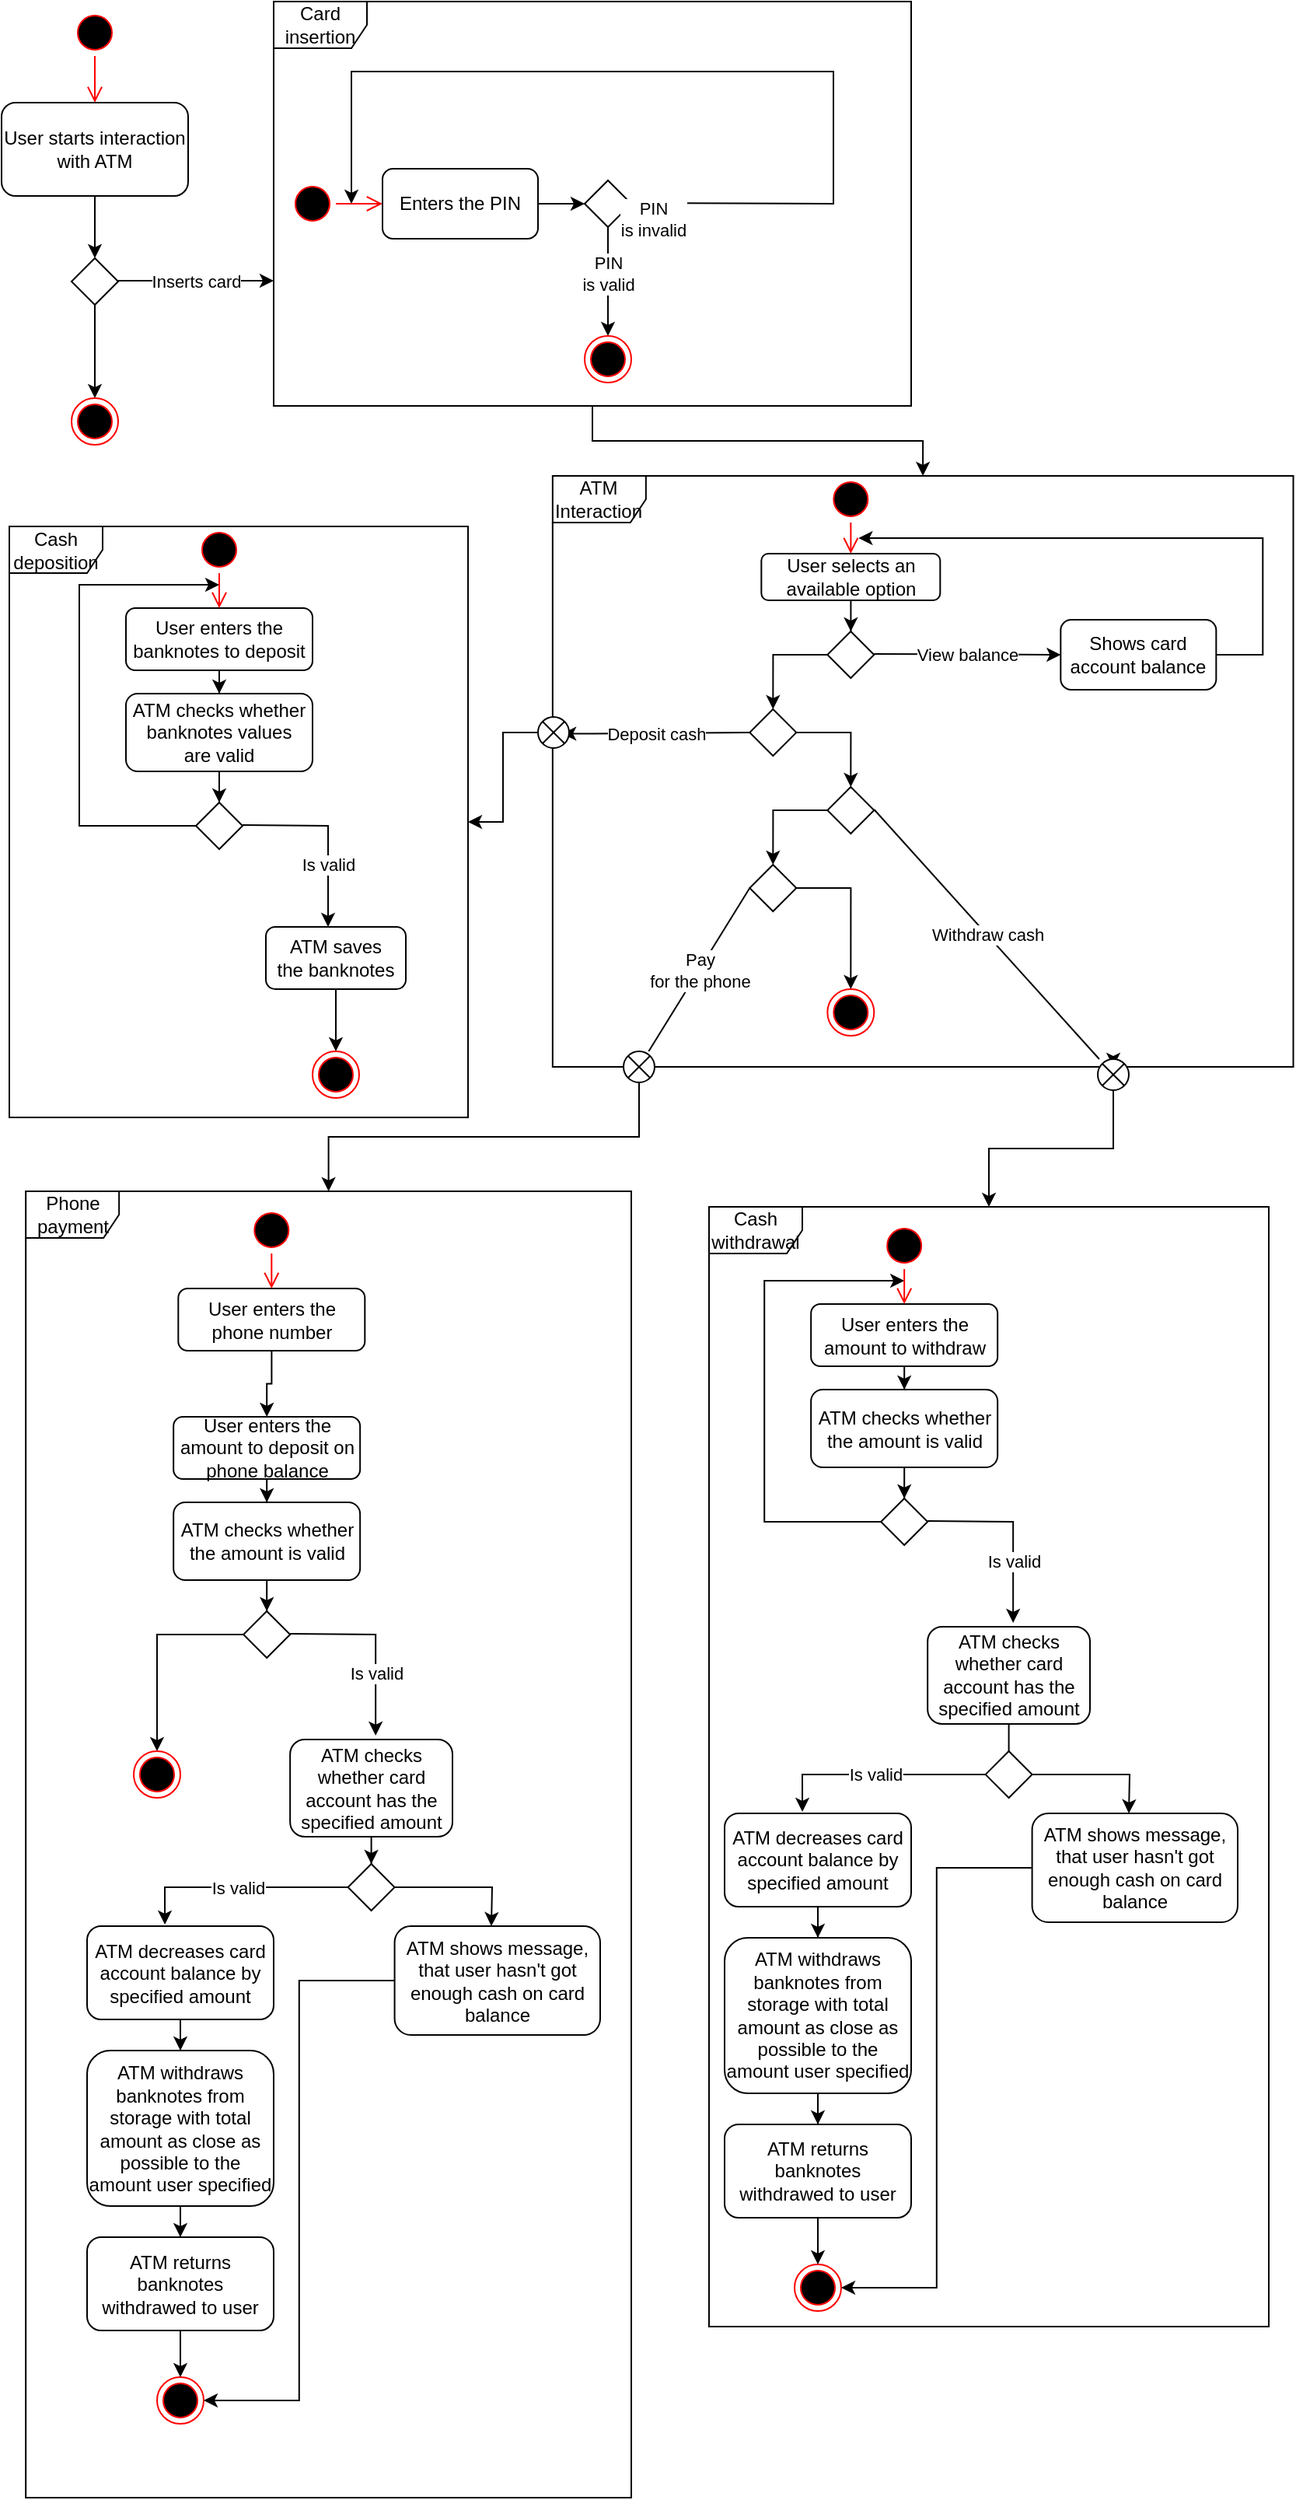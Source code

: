 <mxfile version="16.6.6" type="device"><diagram id="AsfFj92y1ho5eyTnemOT" name="Page-1"><mxGraphModel dx="1703" dy="710" grid="1" gridSize="10" guides="1" tooltips="1" connect="1" arrows="1" fold="1" page="1" pageScale="1" pageWidth="850" pageHeight="1100" math="0" shadow="0"><root><mxCell id="0"/><mxCell id="1" parent="0"/><mxCell id="QfRnC5YyouVNi_Jp2lwC-2" value="" style="ellipse;html=1;shape=startState;fillColor=#000000;strokeColor=#ff0000;" vertex="1" parent="1"><mxGeometry x="50" y="40" width="30" height="30" as="geometry"/></mxCell><mxCell id="QfRnC5YyouVNi_Jp2lwC-3" value="" style="edgeStyle=orthogonalEdgeStyle;html=1;verticalAlign=bottom;endArrow=open;endSize=8;strokeColor=#ff0000;rounded=0;" edge="1" source="QfRnC5YyouVNi_Jp2lwC-2" parent="1"><mxGeometry relative="1" as="geometry"><mxPoint x="65" y="100" as="targetPoint"/></mxGeometry></mxCell><mxCell id="QfRnC5YyouVNi_Jp2lwC-10" style="edgeStyle=orthogonalEdgeStyle;rounded=0;orthogonalLoop=1;jettySize=auto;html=1;entryX=0.5;entryY=0;entryDx=0;entryDy=0;" edge="1" parent="1" source="QfRnC5YyouVNi_Jp2lwC-5" target="QfRnC5YyouVNi_Jp2lwC-8"><mxGeometry relative="1" as="geometry"><mxPoint x="90" y="180" as="targetPoint"/></mxGeometry></mxCell><mxCell id="QfRnC5YyouVNi_Jp2lwC-5" value="User starts interaction with ATM" style="rounded=1;whiteSpace=wrap;html=1;" vertex="1" parent="1"><mxGeometry x="5" y="100" width="120" height="60" as="geometry"/></mxCell><mxCell id="QfRnC5YyouVNi_Jp2lwC-8" value="" style="rhombus;whiteSpace=wrap;html=1;" vertex="1" parent="1"><mxGeometry x="50" y="200" width="30" height="30" as="geometry"/></mxCell><mxCell id="QfRnC5YyouVNi_Jp2lwC-11" value="" style="endArrow=classic;html=1;rounded=0;" edge="1" parent="1"><mxGeometry relative="1" as="geometry"><mxPoint x="80" y="214.5" as="sourcePoint"/><mxPoint x="180" y="214.5" as="targetPoint"/></mxGeometry></mxCell><mxCell id="QfRnC5YyouVNi_Jp2lwC-12" value="&lt;div&gt;Inserts card&lt;/div&gt;" style="edgeLabel;resizable=0;html=1;align=center;verticalAlign=middle;" connectable="0" vertex="1" parent="QfRnC5YyouVNi_Jp2lwC-11"><mxGeometry relative="1" as="geometry"/></mxCell><mxCell id="QfRnC5YyouVNi_Jp2lwC-15" value="" style="endArrow=classic;html=1;rounded=0;exitX=0.5;exitY=1;exitDx=0;exitDy=0;" edge="1" parent="1" source="QfRnC5YyouVNi_Jp2lwC-8"><mxGeometry relative="1" as="geometry"><mxPoint x="280" y="300" as="sourcePoint"/><mxPoint x="65" y="290" as="targetPoint"/></mxGeometry></mxCell><mxCell id="QfRnC5YyouVNi_Jp2lwC-17" value="" style="ellipse;html=1;shape=endState;fillColor=#000000;strokeColor=#ff0000;" vertex="1" parent="1"><mxGeometry x="50" y="290" width="30" height="30" as="geometry"/></mxCell><mxCell id="QfRnC5YyouVNi_Jp2lwC-181" style="edgeStyle=orthogonalEdgeStyle;rounded=0;orthogonalLoop=1;jettySize=auto;html=1;" edge="1" parent="1" source="QfRnC5YyouVNi_Jp2lwC-18" target="QfRnC5YyouVNi_Jp2lwC-180"><mxGeometry relative="1" as="geometry"/></mxCell><mxCell id="QfRnC5YyouVNi_Jp2lwC-18" value="Card insertion" style="shape=umlFrame;whiteSpace=wrap;html=1;" vertex="1" parent="1"><mxGeometry x="180" y="35" width="410" height="260" as="geometry"/></mxCell><mxCell id="QfRnC5YyouVNi_Jp2lwC-22" value="" style="ellipse;html=1;shape=startState;fillColor=#000000;strokeColor=#ff0000;" vertex="1" parent="1"><mxGeometry x="190" y="150" width="30" height="30" as="geometry"/></mxCell><mxCell id="QfRnC5YyouVNi_Jp2lwC-23" value="" style="edgeStyle=orthogonalEdgeStyle;html=1;verticalAlign=bottom;endArrow=open;endSize=8;strokeColor=#ff0000;rounded=0;" edge="1" source="QfRnC5YyouVNi_Jp2lwC-22" parent="1"><mxGeometry relative="1" as="geometry"><mxPoint x="250" y="165" as="targetPoint"/></mxGeometry></mxCell><mxCell id="QfRnC5YyouVNi_Jp2lwC-27" style="edgeStyle=orthogonalEdgeStyle;rounded=0;orthogonalLoop=1;jettySize=auto;html=1;entryX=0;entryY=0.5;entryDx=0;entryDy=0;" edge="1" parent="1" source="QfRnC5YyouVNi_Jp2lwC-24" target="QfRnC5YyouVNi_Jp2lwC-26"><mxGeometry relative="1" as="geometry"/></mxCell><mxCell id="QfRnC5YyouVNi_Jp2lwC-24" value="Enters the PIN" style="rounded=1;whiteSpace=wrap;html=1;" vertex="1" parent="1"><mxGeometry x="250" y="142.5" width="100" height="45" as="geometry"/></mxCell><mxCell id="QfRnC5YyouVNi_Jp2lwC-26" value="" style="rhombus;whiteSpace=wrap;html=1;" vertex="1" parent="1"><mxGeometry x="380" y="150" width="30" height="30" as="geometry"/></mxCell><mxCell id="QfRnC5YyouVNi_Jp2lwC-29" value="" style="endArrow=classic;html=1;rounded=0;" edge="1" parent="1"><mxGeometry relative="1" as="geometry"><mxPoint x="410" y="164.5" as="sourcePoint"/><mxPoint x="230" y="165" as="targetPoint"/><Array as="points"><mxPoint x="540" y="165"/><mxPoint x="540" y="80"/><mxPoint x="230" y="80"/></Array></mxGeometry></mxCell><mxCell id="QfRnC5YyouVNi_Jp2lwC-30" value="&lt;div&gt;PIN&lt;/div&gt;&lt;div&gt;is invalid&lt;br&gt;&lt;/div&gt;" style="edgeLabel;resizable=0;html=1;align=center;verticalAlign=middle;" connectable="0" vertex="1" parent="QfRnC5YyouVNi_Jp2lwC-29"><mxGeometry relative="1" as="geometry"><mxPoint x="-26" y="95" as="offset"/></mxGeometry></mxCell><mxCell id="QfRnC5YyouVNi_Jp2lwC-32" value="" style="endArrow=classic;html=1;rounded=0;exitX=0.5;exitY=1;exitDx=0;exitDy=0;" edge="1" parent="1" source="QfRnC5YyouVNi_Jp2lwC-26"><mxGeometry relative="1" as="geometry"><mxPoint x="280" y="260" as="sourcePoint"/><mxPoint x="395" y="250" as="targetPoint"/></mxGeometry></mxCell><mxCell id="QfRnC5YyouVNi_Jp2lwC-33" value="&lt;div&gt;PIN&lt;/div&gt;&lt;div&gt;is valid&lt;br&gt;&lt;/div&gt;" style="edgeLabel;resizable=0;html=1;align=center;verticalAlign=middle;" connectable="0" vertex="1" parent="QfRnC5YyouVNi_Jp2lwC-32"><mxGeometry relative="1" as="geometry"><mxPoint y="-5" as="offset"/></mxGeometry></mxCell><mxCell id="QfRnC5YyouVNi_Jp2lwC-36" value="" style="ellipse;html=1;shape=endState;fillColor=#000000;strokeColor=#ff0000;" vertex="1" parent="1"><mxGeometry x="380" y="250" width="30" height="30" as="geometry"/></mxCell><mxCell id="QfRnC5YyouVNi_Jp2lwC-41" style="edgeStyle=orthogonalEdgeStyle;rounded=0;orthogonalLoop=1;jettySize=auto;html=1;" edge="1" parent="1" source="QfRnC5YyouVNi_Jp2lwC-37" target="QfRnC5YyouVNi_Jp2lwC-40"><mxGeometry relative="1" as="geometry"/></mxCell><mxCell id="QfRnC5YyouVNi_Jp2lwC-37" value="User selects an available option" style="rounded=1;whiteSpace=wrap;html=1;" vertex="1" parent="1"><mxGeometry x="493.66" y="390" width="115" height="30" as="geometry"/></mxCell><mxCell id="QfRnC5YyouVNi_Jp2lwC-47" style="edgeStyle=orthogonalEdgeStyle;rounded=0;orthogonalLoop=1;jettySize=auto;html=1;entryX=0.5;entryY=0;entryDx=0;entryDy=0;" edge="1" parent="1" source="QfRnC5YyouVNi_Jp2lwC-40" target="QfRnC5YyouVNi_Jp2lwC-45"><mxGeometry relative="1" as="geometry"/></mxCell><mxCell id="QfRnC5YyouVNi_Jp2lwC-40" value="" style="rhombus;whiteSpace=wrap;html=1;" vertex="1" parent="1"><mxGeometry x="536.16" y="440" width="30" height="30" as="geometry"/></mxCell><mxCell id="QfRnC5YyouVNi_Jp2lwC-43" value="" style="endArrow=classic;html=1;rounded=0;" edge="1" parent="1"><mxGeometry relative="1" as="geometry"><mxPoint x="566.16" y="454.5" as="sourcePoint"/><mxPoint x="686.16" y="455" as="targetPoint"/></mxGeometry></mxCell><mxCell id="QfRnC5YyouVNi_Jp2lwC-44" value="View balance" style="edgeLabel;resizable=0;html=1;align=center;verticalAlign=middle;" connectable="0" vertex="1" parent="QfRnC5YyouVNi_Jp2lwC-43"><mxGeometry relative="1" as="geometry"/></mxCell><mxCell id="QfRnC5YyouVNi_Jp2lwC-51" style="edgeStyle=orthogonalEdgeStyle;rounded=0;orthogonalLoop=1;jettySize=auto;html=1;entryX=0.5;entryY=0;entryDx=0;entryDy=0;" edge="1" parent="1" source="QfRnC5YyouVNi_Jp2lwC-45" target="QfRnC5YyouVNi_Jp2lwC-50"><mxGeometry relative="1" as="geometry"/></mxCell><mxCell id="QfRnC5YyouVNi_Jp2lwC-45" value="" style="rhombus;whiteSpace=wrap;html=1;" vertex="1" parent="1"><mxGeometry x="486.16" y="490" width="30" height="30" as="geometry"/></mxCell><mxCell id="QfRnC5YyouVNi_Jp2lwC-48" value="" style="endArrow=classic;html=1;rounded=0;exitX=0;exitY=0.5;exitDx=0;exitDy=0;entryX=1.015;entryY=0.193;entryDx=0;entryDy=0;entryPerimeter=0;" edge="1" parent="1" source="QfRnC5YyouVNi_Jp2lwC-45"><mxGeometry relative="1" as="geometry"><mxPoint x="566.16" y="560" as="sourcePoint"/><mxPoint x="365.585" y="505.84" as="targetPoint"/></mxGeometry></mxCell><mxCell id="QfRnC5YyouVNi_Jp2lwC-49" value="Deposit cash" style="edgeLabel;resizable=0;html=1;align=center;verticalAlign=middle;" connectable="0" vertex="1" parent="QfRnC5YyouVNi_Jp2lwC-48"><mxGeometry relative="1" as="geometry"><mxPoint as="offset"/></mxGeometry></mxCell><mxCell id="QfRnC5YyouVNi_Jp2lwC-55" style="edgeStyle=orthogonalEdgeStyle;rounded=0;orthogonalLoop=1;jettySize=auto;html=1;entryX=0.5;entryY=0;entryDx=0;entryDy=0;" edge="1" parent="1" source="QfRnC5YyouVNi_Jp2lwC-50" target="QfRnC5YyouVNi_Jp2lwC-54"><mxGeometry relative="1" as="geometry"/></mxCell><mxCell id="QfRnC5YyouVNi_Jp2lwC-50" value="" style="rhombus;whiteSpace=wrap;html=1;" vertex="1" parent="1"><mxGeometry x="536.16" y="540" width="30" height="30" as="geometry"/></mxCell><mxCell id="QfRnC5YyouVNi_Jp2lwC-52" value="" style="endArrow=classic;html=1;rounded=0;startArrow=none;" edge="1" parent="1" source="QfRnC5YyouVNi_Jp2lwC-191"><mxGeometry relative="1" as="geometry"><mxPoint x="566.16" y="554.5" as="sourcePoint"/><mxPoint x="720" y="720" as="targetPoint"/></mxGeometry></mxCell><mxCell id="QfRnC5YyouVNi_Jp2lwC-60" style="edgeStyle=orthogonalEdgeStyle;rounded=0;orthogonalLoop=1;jettySize=auto;html=1;entryX=0.5;entryY=0;entryDx=0;entryDy=0;" edge="1" parent="1" source="QfRnC5YyouVNi_Jp2lwC-54" target="QfRnC5YyouVNi_Jp2lwC-58"><mxGeometry relative="1" as="geometry"/></mxCell><mxCell id="QfRnC5YyouVNi_Jp2lwC-54" value="" style="rhombus;whiteSpace=wrap;html=1;" vertex="1" parent="1"><mxGeometry x="486.16" y="590" width="30" height="30" as="geometry"/></mxCell><mxCell id="QfRnC5YyouVNi_Jp2lwC-56" value="" style="endArrow=classic;html=1;rounded=0;exitX=0;exitY=0.5;exitDx=0;exitDy=0;startArrow=none;" edge="1" parent="1" source="QfRnC5YyouVNi_Jp2lwC-185"><mxGeometry relative="1" as="geometry"><mxPoint x="566.16" y="640" as="sourcePoint"/><mxPoint x="416.16" y="720" as="targetPoint"/></mxGeometry></mxCell><mxCell id="QfRnC5YyouVNi_Jp2lwC-58" value="" style="ellipse;html=1;shape=endState;fillColor=#000000;strokeColor=#ff0000;" vertex="1" parent="1"><mxGeometry x="536.16" y="670" width="30" height="30" as="geometry"/></mxCell><mxCell id="QfRnC5YyouVNi_Jp2lwC-62" style="edgeStyle=orthogonalEdgeStyle;rounded=0;orthogonalLoop=1;jettySize=auto;html=1;" edge="1" parent="1" source="QfRnC5YyouVNi_Jp2lwC-61"><mxGeometry relative="1" as="geometry"><mxPoint x="556.16" y="380" as="targetPoint"/><Array as="points"><mxPoint x="816.16" y="455"/><mxPoint x="816.16" y="380"/></Array></mxGeometry></mxCell><mxCell id="QfRnC5YyouVNi_Jp2lwC-61" value="&lt;div&gt;Shows card &lt;br&gt;&lt;/div&gt;&lt;div&gt;account balance&lt;br&gt;&lt;/div&gt;" style="rounded=1;whiteSpace=wrap;html=1;" vertex="1" parent="1"><mxGeometry x="686.16" y="432.5" width="100" height="45" as="geometry"/></mxCell><mxCell id="QfRnC5YyouVNi_Jp2lwC-66" style="edgeStyle=orthogonalEdgeStyle;rounded=0;orthogonalLoop=1;jettySize=auto;html=1;entryX=0.5;entryY=0;entryDx=0;entryDy=0;" edge="1" parent="1" source="QfRnC5YyouVNi_Jp2lwC-64" target="QfRnC5YyouVNi_Jp2lwC-65"><mxGeometry relative="1" as="geometry"/></mxCell><mxCell id="QfRnC5YyouVNi_Jp2lwC-64" value="&lt;div&gt;User enters the banknotes to deposit&lt;br&gt;&lt;/div&gt;" style="rounded=1;whiteSpace=wrap;html=1;" vertex="1" parent="1"><mxGeometry x="85" y="425" width="120" height="40" as="geometry"/></mxCell><mxCell id="QfRnC5YyouVNi_Jp2lwC-70" style="edgeStyle=orthogonalEdgeStyle;rounded=0;orthogonalLoop=1;jettySize=auto;html=1;entryX=0.5;entryY=0;entryDx=0;entryDy=0;" edge="1" parent="1" source="QfRnC5YyouVNi_Jp2lwC-65" target="QfRnC5YyouVNi_Jp2lwC-69"><mxGeometry relative="1" as="geometry"/></mxCell><mxCell id="QfRnC5YyouVNi_Jp2lwC-65" value="&lt;div&gt;ATM checks whether&lt;/div&gt;&lt;div&gt;banknotes values&lt;/div&gt;&lt;div&gt;are valid&lt;br&gt;&lt;/div&gt;" style="rounded=1;whiteSpace=wrap;html=1;" vertex="1" parent="1"><mxGeometry x="85" y="480" width="120" height="50" as="geometry"/></mxCell><mxCell id="QfRnC5YyouVNi_Jp2lwC-77" style="edgeStyle=orthogonalEdgeStyle;rounded=0;orthogonalLoop=1;jettySize=auto;html=1;" edge="1" parent="1" source="QfRnC5YyouVNi_Jp2lwC-69"><mxGeometry relative="1" as="geometry"><mxPoint x="145" y="410" as="targetPoint"/><Array as="points"><mxPoint x="55" y="565"/><mxPoint x="55" y="410"/></Array></mxGeometry></mxCell><mxCell id="QfRnC5YyouVNi_Jp2lwC-69" value="" style="rhombus;whiteSpace=wrap;html=1;" vertex="1" parent="1"><mxGeometry x="130" y="550" width="30" height="30" as="geometry"/></mxCell><mxCell id="QfRnC5YyouVNi_Jp2lwC-71" value="" style="endArrow=classic;html=1;rounded=0;" edge="1" parent="1"><mxGeometry relative="1" as="geometry"><mxPoint x="160" y="564.5" as="sourcePoint"/><mxPoint x="215" y="630" as="targetPoint"/><Array as="points"><mxPoint x="215" y="565"/></Array></mxGeometry></mxCell><mxCell id="QfRnC5YyouVNi_Jp2lwC-72" value="Is valid" style="edgeLabel;resizable=0;html=1;align=center;verticalAlign=middle;" connectable="0" vertex="1" parent="QfRnC5YyouVNi_Jp2lwC-71"><mxGeometry relative="1" as="geometry"><mxPoint y="20" as="offset"/></mxGeometry></mxCell><mxCell id="QfRnC5YyouVNi_Jp2lwC-73" value="" style="ellipse;html=1;shape=startState;fillColor=#000000;strokeColor=#ff0000;" vertex="1" parent="1"><mxGeometry x="130" y="372.5" width="30" height="30" as="geometry"/></mxCell><mxCell id="QfRnC5YyouVNi_Jp2lwC-74" value="" style="edgeStyle=orthogonalEdgeStyle;html=1;verticalAlign=bottom;endArrow=open;endSize=8;strokeColor=#ff0000;rounded=0;entryX=0.5;entryY=0;entryDx=0;entryDy=0;" edge="1" source="QfRnC5YyouVNi_Jp2lwC-73" parent="1" target="QfRnC5YyouVNi_Jp2lwC-64"><mxGeometry relative="1" as="geometry"><mxPoint x="145" y="400" as="targetPoint"/></mxGeometry></mxCell><mxCell id="QfRnC5YyouVNi_Jp2lwC-81" style="edgeStyle=orthogonalEdgeStyle;rounded=0;orthogonalLoop=1;jettySize=auto;html=1;entryX=0.5;entryY=0;entryDx=0;entryDy=0;" edge="1" parent="1" source="QfRnC5YyouVNi_Jp2lwC-79" target="QfRnC5YyouVNi_Jp2lwC-80"><mxGeometry relative="1" as="geometry"/></mxCell><mxCell id="QfRnC5YyouVNi_Jp2lwC-79" value="&lt;div&gt;ATM saves&lt;/div&gt;&lt;div&gt;the banknotes&lt;br&gt;&lt;/div&gt;" style="rounded=1;whiteSpace=wrap;html=1;" vertex="1" parent="1"><mxGeometry x="175" y="630" width="90" height="40" as="geometry"/></mxCell><mxCell id="QfRnC5YyouVNi_Jp2lwC-80" value="" style="ellipse;html=1;shape=endState;fillColor=#000000;strokeColor=#ff0000;" vertex="1" parent="1"><mxGeometry x="205" y="710" width="30" height="30" as="geometry"/></mxCell><mxCell id="QfRnC5YyouVNi_Jp2lwC-82" value="Cash deposition" style="shape=umlFrame;whiteSpace=wrap;html=1;" vertex="1" parent="1"><mxGeometry x="10" y="372.5" width="295" height="380" as="geometry"/></mxCell><mxCell id="QfRnC5YyouVNi_Jp2lwC-89" style="edgeStyle=orthogonalEdgeStyle;rounded=0;orthogonalLoop=1;jettySize=auto;html=1;entryX=0.5;entryY=0;entryDx=0;entryDy=0;" edge="1" source="QfRnC5YyouVNi_Jp2lwC-90" target="QfRnC5YyouVNi_Jp2lwC-92" parent="1"><mxGeometry relative="1" as="geometry"/></mxCell><mxCell id="QfRnC5YyouVNi_Jp2lwC-90" value="&lt;div&gt;User enters the amount to withdraw&lt;br&gt;&lt;/div&gt;" style="rounded=1;whiteSpace=wrap;html=1;" vertex="1" parent="1"><mxGeometry x="525.58" y="872.5" width="120" height="40" as="geometry"/></mxCell><mxCell id="QfRnC5YyouVNi_Jp2lwC-91" style="edgeStyle=orthogonalEdgeStyle;rounded=0;orthogonalLoop=1;jettySize=auto;html=1;entryX=0.5;entryY=0;entryDx=0;entryDy=0;" edge="1" source="QfRnC5YyouVNi_Jp2lwC-92" target="QfRnC5YyouVNi_Jp2lwC-94" parent="1"><mxGeometry relative="1" as="geometry"/></mxCell><mxCell id="QfRnC5YyouVNi_Jp2lwC-92" value="&lt;div&gt;ATM checks whether&lt;/div&gt;&lt;div&gt;the amount is valid&lt;br&gt;&lt;/div&gt;" style="rounded=1;whiteSpace=wrap;html=1;" vertex="1" parent="1"><mxGeometry x="525.58" y="927.5" width="120" height="50" as="geometry"/></mxCell><mxCell id="QfRnC5YyouVNi_Jp2lwC-93" style="edgeStyle=orthogonalEdgeStyle;rounded=0;orthogonalLoop=1;jettySize=auto;html=1;" edge="1" source="QfRnC5YyouVNi_Jp2lwC-94" parent="1"><mxGeometry relative="1" as="geometry"><mxPoint x="585.58" y="857.5" as="targetPoint"/><Array as="points"><mxPoint x="495.58" y="1012.5"/><mxPoint x="495.58" y="857.5"/></Array></mxGeometry></mxCell><mxCell id="QfRnC5YyouVNi_Jp2lwC-94" value="" style="rhombus;whiteSpace=wrap;html=1;" vertex="1" parent="1"><mxGeometry x="570.58" y="997.5" width="30" height="30" as="geometry"/></mxCell><mxCell id="QfRnC5YyouVNi_Jp2lwC-95" value="" style="endArrow=classic;html=1;rounded=0;" edge="1" parent="1"><mxGeometry relative="1" as="geometry"><mxPoint x="600.58" y="1012" as="sourcePoint"/><mxPoint x="655.58" y="1077.5" as="targetPoint"/><Array as="points"><mxPoint x="655.58" y="1012.5"/></Array></mxGeometry></mxCell><mxCell id="QfRnC5YyouVNi_Jp2lwC-96" value="Is valid" style="edgeLabel;resizable=0;html=1;align=center;verticalAlign=middle;" connectable="0" vertex="1" parent="QfRnC5YyouVNi_Jp2lwC-95"><mxGeometry relative="1" as="geometry"><mxPoint y="20" as="offset"/></mxGeometry></mxCell><mxCell id="QfRnC5YyouVNi_Jp2lwC-97" value="" style="ellipse;html=1;shape=startState;fillColor=#000000;strokeColor=#ff0000;" vertex="1" parent="1"><mxGeometry x="570.58" y="820" width="30" height="30" as="geometry"/></mxCell><mxCell id="QfRnC5YyouVNi_Jp2lwC-98" value="" style="edgeStyle=orthogonalEdgeStyle;html=1;verticalAlign=bottom;endArrow=open;endSize=8;strokeColor=#ff0000;rounded=0;entryX=0.5;entryY=0;entryDx=0;entryDy=0;" edge="1" source="QfRnC5YyouVNi_Jp2lwC-97" target="QfRnC5YyouVNi_Jp2lwC-90" parent="1"><mxGeometry relative="1" as="geometry"><mxPoint x="585.58" y="847.5" as="targetPoint"/></mxGeometry></mxCell><mxCell id="QfRnC5YyouVNi_Jp2lwC-106" style="edgeStyle=orthogonalEdgeStyle;rounded=0;orthogonalLoop=1;jettySize=auto;html=1;entryX=0.5;entryY=0;entryDx=0;entryDy=0;" edge="1" parent="1" source="QfRnC5YyouVNi_Jp2lwC-100" target="QfRnC5YyouVNi_Jp2lwC-104"><mxGeometry relative="1" as="geometry"/></mxCell><mxCell id="QfRnC5YyouVNi_Jp2lwC-100" value="&lt;div&gt;ATM checks&lt;/div&gt;&lt;div&gt;whether card account has the specified amount&lt;br&gt;&lt;/div&gt;" style="rounded=1;whiteSpace=wrap;html=1;" vertex="1" parent="1"><mxGeometry x="600.58" y="1080" width="104.42" height="62.5" as="geometry"/></mxCell><mxCell id="QfRnC5YyouVNi_Jp2lwC-101" value="" style="ellipse;html=1;shape=endState;fillColor=#000000;strokeColor=#ff0000;" vertex="1" parent="1"><mxGeometry x="515.0" y="1490" width="30" height="30" as="geometry"/></mxCell><mxCell id="QfRnC5YyouVNi_Jp2lwC-102" value="&lt;div&gt;Cash&lt;/div&gt;&lt;div&gt;withdrawal&lt;br&gt;&lt;/div&gt;" style="shape=umlFrame;whiteSpace=wrap;html=1;" vertex="1" parent="1"><mxGeometry x="460.0" y="810" width="360" height="720" as="geometry"/></mxCell><mxCell id="QfRnC5YyouVNi_Jp2lwC-116" style="edgeStyle=orthogonalEdgeStyle;rounded=0;orthogonalLoop=1;jettySize=auto;html=1;" edge="1" parent="1" source="QfRnC5YyouVNi_Jp2lwC-104"><mxGeometry relative="1" as="geometry"><mxPoint x="730" y="1200" as="targetPoint"/></mxGeometry></mxCell><mxCell id="QfRnC5YyouVNi_Jp2lwC-104" value="" style="rhombus;whiteSpace=wrap;html=1;" vertex="1" parent="1"><mxGeometry x="637.79" y="1160" width="30" height="30" as="geometry"/></mxCell><mxCell id="QfRnC5YyouVNi_Jp2lwC-107" value="" style="endArrow=classic;html=1;rounded=0;exitX=0;exitY=0.5;exitDx=0;exitDy=0;entryX=0.417;entryY=-0.017;entryDx=0;entryDy=0;entryPerimeter=0;" edge="1" parent="1" source="QfRnC5YyouVNi_Jp2lwC-104" target="QfRnC5YyouVNi_Jp2lwC-109"><mxGeometry relative="1" as="geometry"><mxPoint x="390.0" y="1120" as="sourcePoint"/><mxPoint x="520.0" y="1175" as="targetPoint"/><Array as="points"><mxPoint x="520.0" y="1175"/></Array></mxGeometry></mxCell><mxCell id="QfRnC5YyouVNi_Jp2lwC-108" value="&lt;div&gt;Is valid&lt;/div&gt;" style="edgeLabel;resizable=0;html=1;align=center;verticalAlign=middle;" connectable="0" vertex="1" parent="QfRnC5YyouVNi_Jp2lwC-107"><mxGeometry relative="1" as="geometry"/></mxCell><mxCell id="QfRnC5YyouVNi_Jp2lwC-111" style="edgeStyle=orthogonalEdgeStyle;rounded=0;orthogonalLoop=1;jettySize=auto;html=1;" edge="1" parent="1" source="QfRnC5YyouVNi_Jp2lwC-109" target="QfRnC5YyouVNi_Jp2lwC-110"><mxGeometry relative="1" as="geometry"/></mxCell><mxCell id="QfRnC5YyouVNi_Jp2lwC-109" value="ATM decreases card account balance by specified amount" style="rounded=1;whiteSpace=wrap;html=1;" vertex="1" parent="1"><mxGeometry x="470.0" y="1200" width="120" height="60" as="geometry"/></mxCell><mxCell id="QfRnC5YyouVNi_Jp2lwC-114" style="edgeStyle=orthogonalEdgeStyle;rounded=0;orthogonalLoop=1;jettySize=auto;html=1;" edge="1" parent="1" source="QfRnC5YyouVNi_Jp2lwC-110" target="QfRnC5YyouVNi_Jp2lwC-113"><mxGeometry relative="1" as="geometry"/></mxCell><mxCell id="QfRnC5YyouVNi_Jp2lwC-110" value="ATM withdraws banknotes from storage with total amount as close as possible to the amount user specified" style="rounded=1;whiteSpace=wrap;html=1;" vertex="1" parent="1"><mxGeometry x="470.0" y="1280" width="120" height="100" as="geometry"/></mxCell><mxCell id="QfRnC5YyouVNi_Jp2lwC-115" style="edgeStyle=orthogonalEdgeStyle;rounded=0;orthogonalLoop=1;jettySize=auto;html=1;entryX=0.5;entryY=0;entryDx=0;entryDy=0;" edge="1" parent="1" source="QfRnC5YyouVNi_Jp2lwC-113" target="QfRnC5YyouVNi_Jp2lwC-101"><mxGeometry relative="1" as="geometry"/></mxCell><mxCell id="QfRnC5YyouVNi_Jp2lwC-113" value="ATM returns banknotes withdrawed to user" style="rounded=1;whiteSpace=wrap;html=1;" vertex="1" parent="1"><mxGeometry x="470.0" y="1400" width="120" height="60" as="geometry"/></mxCell><mxCell id="QfRnC5YyouVNi_Jp2lwC-118" style="edgeStyle=orthogonalEdgeStyle;rounded=0;orthogonalLoop=1;jettySize=auto;html=1;entryX=1;entryY=0.5;entryDx=0;entryDy=0;" edge="1" parent="1" source="QfRnC5YyouVNi_Jp2lwC-117" target="QfRnC5YyouVNi_Jp2lwC-101"><mxGeometry relative="1" as="geometry"/></mxCell><mxCell id="QfRnC5YyouVNi_Jp2lwC-117" value="ATM shows message, that user hasn't got enough cash on card balance" style="rounded=1;whiteSpace=wrap;html=1;" vertex="1" parent="1"><mxGeometry x="667.79" y="1200" width="132.21" height="70" as="geometry"/></mxCell><mxCell id="QfRnC5YyouVNi_Jp2lwC-171" style="edgeStyle=orthogonalEdgeStyle;rounded=0;orthogonalLoop=1;jettySize=auto;html=1;" edge="1" parent="1" source="QfRnC5YyouVNi_Jp2lwC-120" target="QfRnC5YyouVNi_Jp2lwC-146"><mxGeometry relative="1" as="geometry"/></mxCell><mxCell id="QfRnC5YyouVNi_Jp2lwC-120" value="&lt;div&gt;User enters the phone number&lt;br&gt;&lt;/div&gt;" style="rounded=1;whiteSpace=wrap;html=1;" vertex="1" parent="1"><mxGeometry x="118.66" y="862.5" width="120" height="40" as="geometry"/></mxCell><mxCell id="QfRnC5YyouVNi_Jp2lwC-127" value="" style="ellipse;html=1;shape=startState;fillColor=#000000;strokeColor=#ff0000;" vertex="1" parent="1"><mxGeometry x="163.66" y="810" width="30" height="30" as="geometry"/></mxCell><mxCell id="QfRnC5YyouVNi_Jp2lwC-128" value="" style="edgeStyle=orthogonalEdgeStyle;html=1;verticalAlign=bottom;endArrow=open;endSize=8;strokeColor=#ff0000;rounded=0;entryX=0.5;entryY=0;entryDx=0;entryDy=0;" edge="1" source="QfRnC5YyouVNi_Jp2lwC-127" target="QfRnC5YyouVNi_Jp2lwC-120" parent="1"><mxGeometry relative="1" as="geometry"><mxPoint x="178.66" y="837.5" as="targetPoint"/></mxGeometry></mxCell><mxCell id="QfRnC5YyouVNi_Jp2lwC-145" style="edgeStyle=orthogonalEdgeStyle;rounded=0;orthogonalLoop=1;jettySize=auto;html=1;entryX=0.5;entryY=0;entryDx=0;entryDy=0;" edge="1" source="QfRnC5YyouVNi_Jp2lwC-146" target="QfRnC5YyouVNi_Jp2lwC-148" parent="1"><mxGeometry relative="1" as="geometry"/></mxCell><mxCell id="QfRnC5YyouVNi_Jp2lwC-146" value="&lt;div&gt;User enters the amount to deposit on phone balance&lt;br&gt;&lt;/div&gt;" style="rounded=1;whiteSpace=wrap;html=1;" vertex="1" parent="1"><mxGeometry x="115.58" y="945" width="120" height="40" as="geometry"/></mxCell><mxCell id="QfRnC5YyouVNi_Jp2lwC-147" style="edgeStyle=orthogonalEdgeStyle;rounded=0;orthogonalLoop=1;jettySize=auto;html=1;entryX=0.5;entryY=0;entryDx=0;entryDy=0;" edge="1" source="QfRnC5YyouVNi_Jp2lwC-148" target="QfRnC5YyouVNi_Jp2lwC-150" parent="1"><mxGeometry relative="1" as="geometry"/></mxCell><mxCell id="QfRnC5YyouVNi_Jp2lwC-148" value="&lt;div&gt;ATM checks whether&lt;/div&gt;&lt;div&gt;the amount is valid&lt;br&gt;&lt;/div&gt;" style="rounded=1;whiteSpace=wrap;html=1;" vertex="1" parent="1"><mxGeometry x="115.58" y="1000" width="120" height="50" as="geometry"/></mxCell><mxCell id="QfRnC5YyouVNi_Jp2lwC-175" style="edgeStyle=orthogonalEdgeStyle;rounded=0;orthogonalLoop=1;jettySize=auto;html=1;entryX=0.5;entryY=0;entryDx=0;entryDy=0;" edge="1" parent="1" source="QfRnC5YyouVNi_Jp2lwC-150" target="QfRnC5YyouVNi_Jp2lwC-174"><mxGeometry relative="1" as="geometry"/></mxCell><mxCell id="QfRnC5YyouVNi_Jp2lwC-150" value="" style="rhombus;whiteSpace=wrap;html=1;" vertex="1" parent="1"><mxGeometry x="160.58" y="1070" width="30" height="30" as="geometry"/></mxCell><mxCell id="QfRnC5YyouVNi_Jp2lwC-151" value="" style="endArrow=classic;html=1;rounded=0;" edge="1" parent="1"><mxGeometry relative="1" as="geometry"><mxPoint x="190.58" y="1084.5" as="sourcePoint"/><mxPoint x="245.58" y="1150" as="targetPoint"/><Array as="points"><mxPoint x="245.58" y="1085"/></Array></mxGeometry></mxCell><mxCell id="QfRnC5YyouVNi_Jp2lwC-152" value="Is valid" style="edgeLabel;resizable=0;html=1;align=center;verticalAlign=middle;" connectable="0" vertex="1" parent="QfRnC5YyouVNi_Jp2lwC-151"><mxGeometry relative="1" as="geometry"><mxPoint y="20" as="offset"/></mxGeometry></mxCell><mxCell id="QfRnC5YyouVNi_Jp2lwC-155" style="edgeStyle=orthogonalEdgeStyle;rounded=0;orthogonalLoop=1;jettySize=auto;html=1;entryX=0.5;entryY=0;entryDx=0;entryDy=0;" edge="1" source="QfRnC5YyouVNi_Jp2lwC-156" target="QfRnC5YyouVNi_Jp2lwC-160" parent="1"><mxGeometry relative="1" as="geometry"/></mxCell><mxCell id="QfRnC5YyouVNi_Jp2lwC-156" value="&lt;div&gt;ATM checks&lt;/div&gt;&lt;div&gt;whether card account has the specified amount&lt;br&gt;&lt;/div&gt;" style="rounded=1;whiteSpace=wrap;html=1;" vertex="1" parent="1"><mxGeometry x="190.58" y="1152.5" width="104.42" height="62.5" as="geometry"/></mxCell><mxCell id="QfRnC5YyouVNi_Jp2lwC-157" value="" style="ellipse;html=1;shape=endState;fillColor=#000000;strokeColor=#ff0000;" vertex="1" parent="1"><mxGeometry x="105.0" y="1562.5" width="30" height="30" as="geometry"/></mxCell><mxCell id="QfRnC5YyouVNi_Jp2lwC-159" style="edgeStyle=orthogonalEdgeStyle;rounded=0;orthogonalLoop=1;jettySize=auto;html=1;" edge="1" source="QfRnC5YyouVNi_Jp2lwC-160" parent="1"><mxGeometry relative="1" as="geometry"><mxPoint x="320.0" y="1272.5" as="targetPoint"/></mxGeometry></mxCell><mxCell id="QfRnC5YyouVNi_Jp2lwC-160" value="" style="rhombus;whiteSpace=wrap;html=1;" vertex="1" parent="1"><mxGeometry x="227.79" y="1232.5" width="30" height="30" as="geometry"/></mxCell><mxCell id="QfRnC5YyouVNi_Jp2lwC-161" value="" style="endArrow=classic;html=1;rounded=0;exitX=0;exitY=0.5;exitDx=0;exitDy=0;entryX=0.417;entryY=-0.017;entryDx=0;entryDy=0;entryPerimeter=0;" edge="1" source="QfRnC5YyouVNi_Jp2lwC-160" target="QfRnC5YyouVNi_Jp2lwC-164" parent="1"><mxGeometry relative="1" as="geometry"><mxPoint x="-20.0" y="1192.5" as="sourcePoint"/><mxPoint x="110.0" y="1247.5" as="targetPoint"/><Array as="points"><mxPoint x="110.0" y="1247.5"/></Array></mxGeometry></mxCell><mxCell id="QfRnC5YyouVNi_Jp2lwC-162" value="&lt;div&gt;Is valid&lt;/div&gt;" style="edgeLabel;resizable=0;html=1;align=center;verticalAlign=middle;" connectable="0" vertex="1" parent="QfRnC5YyouVNi_Jp2lwC-161"><mxGeometry relative="1" as="geometry"/></mxCell><mxCell id="QfRnC5YyouVNi_Jp2lwC-163" style="edgeStyle=orthogonalEdgeStyle;rounded=0;orthogonalLoop=1;jettySize=auto;html=1;" edge="1" source="QfRnC5YyouVNi_Jp2lwC-164" target="QfRnC5YyouVNi_Jp2lwC-166" parent="1"><mxGeometry relative="1" as="geometry"/></mxCell><mxCell id="QfRnC5YyouVNi_Jp2lwC-164" value="ATM decreases card account balance by specified amount" style="rounded=1;whiteSpace=wrap;html=1;" vertex="1" parent="1"><mxGeometry x="60.0" y="1272.5" width="120" height="60" as="geometry"/></mxCell><mxCell id="QfRnC5YyouVNi_Jp2lwC-165" style="edgeStyle=orthogonalEdgeStyle;rounded=0;orthogonalLoop=1;jettySize=auto;html=1;" edge="1" source="QfRnC5YyouVNi_Jp2lwC-166" target="QfRnC5YyouVNi_Jp2lwC-168" parent="1"><mxGeometry relative="1" as="geometry"/></mxCell><mxCell id="QfRnC5YyouVNi_Jp2lwC-166" value="ATM withdraws banknotes from storage with total amount as close as possible to the amount user specified" style="rounded=1;whiteSpace=wrap;html=1;" vertex="1" parent="1"><mxGeometry x="60.0" y="1352.5" width="120" height="100" as="geometry"/></mxCell><mxCell id="QfRnC5YyouVNi_Jp2lwC-167" style="edgeStyle=orthogonalEdgeStyle;rounded=0;orthogonalLoop=1;jettySize=auto;html=1;entryX=0.5;entryY=0;entryDx=0;entryDy=0;" edge="1" source="QfRnC5YyouVNi_Jp2lwC-168" target="QfRnC5YyouVNi_Jp2lwC-157" parent="1"><mxGeometry relative="1" as="geometry"/></mxCell><mxCell id="QfRnC5YyouVNi_Jp2lwC-168" value="ATM returns banknotes withdrawed to user" style="rounded=1;whiteSpace=wrap;html=1;" vertex="1" parent="1"><mxGeometry x="60.0" y="1472.5" width="120" height="60" as="geometry"/></mxCell><mxCell id="QfRnC5YyouVNi_Jp2lwC-169" style="edgeStyle=orthogonalEdgeStyle;rounded=0;orthogonalLoop=1;jettySize=auto;html=1;entryX=1;entryY=0.5;entryDx=0;entryDy=0;" edge="1" source="QfRnC5YyouVNi_Jp2lwC-170" target="QfRnC5YyouVNi_Jp2lwC-157" parent="1"><mxGeometry relative="1" as="geometry"/></mxCell><mxCell id="QfRnC5YyouVNi_Jp2lwC-170" value="ATM shows message, that user hasn't got enough cash on card balance" style="rounded=1;whiteSpace=wrap;html=1;" vertex="1" parent="1"><mxGeometry x="257.79" y="1272.5" width="132.21" height="70" as="geometry"/></mxCell><mxCell id="QfRnC5YyouVNi_Jp2lwC-174" value="" style="ellipse;html=1;shape=endState;fillColor=#000000;strokeColor=#ff0000;" vertex="1" parent="1"><mxGeometry x="90.0" y="1160" width="30" height="30" as="geometry"/></mxCell><mxCell id="QfRnC5YyouVNi_Jp2lwC-176" value="Phone payment" style="shape=umlFrame;whiteSpace=wrap;html=1;" vertex="1" parent="1"><mxGeometry x="20.58" y="800" width="389.42" height="840" as="geometry"/></mxCell><mxCell id="QfRnC5YyouVNi_Jp2lwC-178" value="" style="ellipse;html=1;shape=startState;fillColor=#000000;strokeColor=#ff0000;" vertex="1" parent="1"><mxGeometry x="536.16" y="340" width="30" height="30" as="geometry"/></mxCell><mxCell id="QfRnC5YyouVNi_Jp2lwC-179" value="" style="edgeStyle=orthogonalEdgeStyle;html=1;verticalAlign=bottom;endArrow=open;endSize=8;strokeColor=#ff0000;rounded=0;" edge="1" source="QfRnC5YyouVNi_Jp2lwC-178" parent="1"><mxGeometry relative="1" as="geometry"><mxPoint x="551.16" y="390" as="targetPoint"/></mxGeometry></mxCell><mxCell id="QfRnC5YyouVNi_Jp2lwC-180" value="ATM Interaction" style="shape=umlFrame;whiteSpace=wrap;html=1;" vertex="1" parent="1"><mxGeometry x="359.42" y="340" width="476.34" height="380" as="geometry"/></mxCell><mxCell id="QfRnC5YyouVNi_Jp2lwC-183" style="edgeStyle=orthogonalEdgeStyle;rounded=0;orthogonalLoop=1;jettySize=auto;html=1;exitX=0;exitY=0.5;exitDx=0;exitDy=0;exitPerimeter=0;" edge="1" parent="1" source="QfRnC5YyouVNi_Jp2lwC-182" target="QfRnC5YyouVNi_Jp2lwC-82"><mxGeometry relative="1" as="geometry"/></mxCell><mxCell id="QfRnC5YyouVNi_Jp2lwC-182" value="" style="verticalLabelPosition=bottom;verticalAlign=top;html=1;shape=mxgraph.flowchart.or;" vertex="1" parent="1"><mxGeometry x="350" y="495" width="20" height="20" as="geometry"/></mxCell><mxCell id="QfRnC5YyouVNi_Jp2lwC-189" style="edgeStyle=orthogonalEdgeStyle;rounded=0;orthogonalLoop=1;jettySize=auto;html=1;" edge="1" parent="1" source="QfRnC5YyouVNi_Jp2lwC-185" target="QfRnC5YyouVNi_Jp2lwC-176"><mxGeometry relative="1" as="geometry"/></mxCell><mxCell id="QfRnC5YyouVNi_Jp2lwC-185" value="" style="verticalLabelPosition=bottom;verticalAlign=top;html=1;shape=mxgraph.flowchart.or;" vertex="1" parent="1"><mxGeometry x="405" y="710" width="20" height="20" as="geometry"/></mxCell><mxCell id="QfRnC5YyouVNi_Jp2lwC-186" value="" style="endArrow=none;html=1;rounded=0;exitX=0;exitY=0.5;exitDx=0;exitDy=0;" edge="1" parent="1" source="QfRnC5YyouVNi_Jp2lwC-54" target="QfRnC5YyouVNi_Jp2lwC-185"><mxGeometry relative="1" as="geometry"><mxPoint x="486.16" y="605" as="sourcePoint"/><mxPoint x="416.16" y="720" as="targetPoint"/></mxGeometry></mxCell><mxCell id="QfRnC5YyouVNi_Jp2lwC-187" value="&lt;div&gt;Pay &lt;br&gt;&lt;/div&gt;&lt;div&gt;for the phone&lt;/div&gt;" style="edgeLabel;resizable=0;html=1;align=center;verticalAlign=middle;" connectable="0" vertex="1" parent="QfRnC5YyouVNi_Jp2lwC-186"><mxGeometry relative="1" as="geometry"/></mxCell><mxCell id="QfRnC5YyouVNi_Jp2lwC-194" style="edgeStyle=orthogonalEdgeStyle;rounded=0;orthogonalLoop=1;jettySize=auto;html=1;" edge="1" parent="1" source="QfRnC5YyouVNi_Jp2lwC-191" target="QfRnC5YyouVNi_Jp2lwC-102"><mxGeometry relative="1" as="geometry"/></mxCell><mxCell id="QfRnC5YyouVNi_Jp2lwC-191" value="" style="verticalLabelPosition=bottom;verticalAlign=top;html=1;shape=mxgraph.flowchart.or;" vertex="1" parent="1"><mxGeometry x="710" y="715" width="20" height="20" as="geometry"/></mxCell><mxCell id="QfRnC5YyouVNi_Jp2lwC-192" value="" style="endArrow=none;html=1;rounded=0;" edge="1" parent="1" target="QfRnC5YyouVNi_Jp2lwC-191"><mxGeometry relative="1" as="geometry"><mxPoint x="566.16" y="554.5" as="sourcePoint"/><mxPoint x="720" y="720" as="targetPoint"/></mxGeometry></mxCell><mxCell id="QfRnC5YyouVNi_Jp2lwC-193" value="Withdraw cash" style="edgeLabel;resizable=0;html=1;align=center;verticalAlign=middle;" connectable="0" vertex="1" parent="QfRnC5YyouVNi_Jp2lwC-192"><mxGeometry relative="1" as="geometry"/></mxCell></root></mxGraphModel></diagram></mxfile>